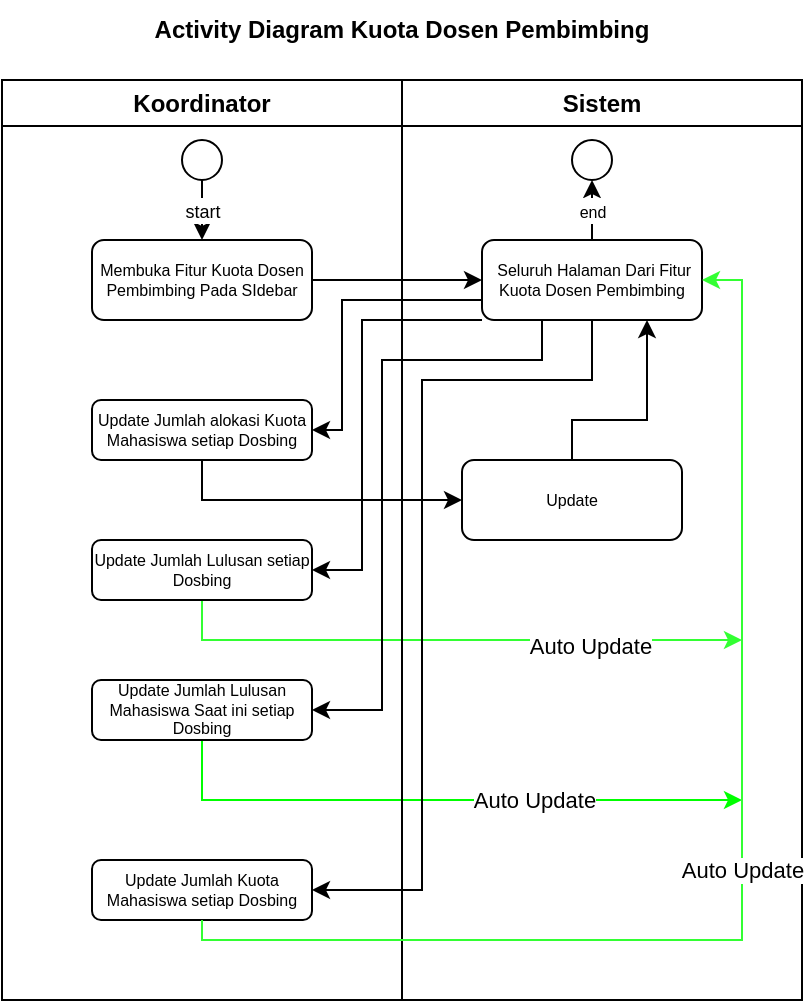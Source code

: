 <mxfile version="25.0.3">
  <diagram name="Page-1" id="aebvAJJ-pmm3XplQpBE-">
    <mxGraphModel dx="808" dy="464" grid="1" gridSize="10" guides="1" tooltips="1" connect="1" arrows="1" fold="1" page="1" pageScale="1" pageWidth="850" pageHeight="1100" math="0" shadow="0">
      <root>
        <mxCell id="0" />
        <mxCell id="1" parent="0" />
        <mxCell id="eZifbYopSV_gOOx9Nw91-69" value="Koordinator" style="swimlane;whiteSpace=wrap;html=1;" vertex="1" parent="1">
          <mxGeometry x="210" y="140" width="200" height="460" as="geometry" />
        </mxCell>
        <mxCell id="eZifbYopSV_gOOx9Nw91-70" value="&lt;font style=&quot;font-size: 9px;&quot;&gt;start&lt;/font&gt;" style="rounded=0;orthogonalLoop=1;jettySize=auto;html=1;" edge="1" parent="eZifbYopSV_gOOx9Nw91-69" source="eZifbYopSV_gOOx9Nw91-71" target="eZifbYopSV_gOOx9Nw91-72">
          <mxGeometry relative="1" as="geometry" />
        </mxCell>
        <mxCell id="eZifbYopSV_gOOx9Nw91-71" value="" style="ellipse;whiteSpace=wrap;html=1;aspect=fixed;" vertex="1" parent="eZifbYopSV_gOOx9Nw91-69">
          <mxGeometry x="90" y="30" width="20" height="20" as="geometry" />
        </mxCell>
        <mxCell id="eZifbYopSV_gOOx9Nw91-72" value="Membuka Fitur Kuota Dosen Pembimbing Pada SIdebar" style="rounded=1;whiteSpace=wrap;html=1;fontSize=8;" vertex="1" parent="eZifbYopSV_gOOx9Nw91-69">
          <mxGeometry x="45" y="80" width="110" height="40" as="geometry" />
        </mxCell>
        <mxCell id="eZifbYopSV_gOOx9Nw91-74" value="Update Jumlah alokasi Kuota Mahasiswa setiap Dosbing" style="rounded=1;whiteSpace=wrap;html=1;fontSize=8;" vertex="1" parent="eZifbYopSV_gOOx9Nw91-69">
          <mxGeometry x="45" y="160" width="110" height="30" as="geometry" />
        </mxCell>
        <mxCell id="eZifbYopSV_gOOx9Nw91-114" style="edgeStyle=orthogonalEdgeStyle;rounded=0;orthogonalLoop=1;jettySize=auto;html=1;fillColor=#60a917;strokeColor=#33FF33;" edge="1" parent="eZifbYopSV_gOOx9Nw91-69" source="eZifbYopSV_gOOx9Nw91-76">
          <mxGeometry relative="1" as="geometry">
            <mxPoint x="370" y="280" as="targetPoint" />
            <Array as="points">
              <mxPoint x="100" y="280" />
            </Array>
          </mxGeometry>
        </mxCell>
        <mxCell id="eZifbYopSV_gOOx9Nw91-116" value="Auto Update" style="edgeLabel;html=1;align=center;verticalAlign=middle;resizable=0;points=[];" vertex="1" connectable="0" parent="eZifbYopSV_gOOx9Nw91-114">
          <mxGeometry x="0.471" y="-3" relative="1" as="geometry">
            <mxPoint as="offset" />
          </mxGeometry>
        </mxCell>
        <mxCell id="eZifbYopSV_gOOx9Nw91-76" value="Update Jumlah Lulusan setiap Dosbing" style="rounded=1;whiteSpace=wrap;html=1;fontSize=8;" vertex="1" parent="eZifbYopSV_gOOx9Nw91-69">
          <mxGeometry x="45" y="230" width="110" height="30" as="geometry" />
        </mxCell>
        <mxCell id="eZifbYopSV_gOOx9Nw91-111" style="edgeStyle=orthogonalEdgeStyle;rounded=0;orthogonalLoop=1;jettySize=auto;html=1;fillColor=#008a00;strokeColor=#00ff00;" edge="1" parent="eZifbYopSV_gOOx9Nw91-69" source="eZifbYopSV_gOOx9Nw91-78">
          <mxGeometry relative="1" as="geometry">
            <mxPoint x="370" y="360" as="targetPoint" />
            <Array as="points">
              <mxPoint x="100" y="360" />
            </Array>
          </mxGeometry>
        </mxCell>
        <mxCell id="eZifbYopSV_gOOx9Nw91-117" value="Auto Update" style="edgeLabel;html=1;align=center;verticalAlign=middle;resizable=0;points=[];" vertex="1" connectable="0" parent="eZifbYopSV_gOOx9Nw91-111">
          <mxGeometry x="0.304" relative="1" as="geometry">
            <mxPoint as="offset" />
          </mxGeometry>
        </mxCell>
        <mxCell id="eZifbYopSV_gOOx9Nw91-78" value="Update Jumlah Lulusan Mahasiswa Saat ini setiap Dosbing" style="rounded=1;whiteSpace=wrap;html=1;fontSize=8;" vertex="1" parent="eZifbYopSV_gOOx9Nw91-69">
          <mxGeometry x="45" y="300" width="110" height="30" as="geometry" />
        </mxCell>
        <mxCell id="eZifbYopSV_gOOx9Nw91-100" value="Update Jumlah Kuota Mahasiswa setiap Dosbing" style="rounded=1;whiteSpace=wrap;html=1;fontSize=8;" vertex="1" parent="eZifbYopSV_gOOx9Nw91-69">
          <mxGeometry x="45" y="390" width="110" height="30" as="geometry" />
        </mxCell>
        <mxCell id="eZifbYopSV_gOOx9Nw91-80" value="Sistem" style="swimlane;whiteSpace=wrap;html=1;" vertex="1" parent="1">
          <mxGeometry x="410" y="140" width="200" height="460" as="geometry" />
        </mxCell>
        <mxCell id="eZifbYopSV_gOOx9Nw91-81" value="&lt;font style=&quot;font-size: 8px;&quot;&gt;end&lt;/font&gt;" style="edgeStyle=orthogonalEdgeStyle;rounded=0;orthogonalLoop=1;jettySize=auto;html=1;entryX=0.5;entryY=1;entryDx=0;entryDy=0;" edge="1" parent="eZifbYopSV_gOOx9Nw91-80" source="eZifbYopSV_gOOx9Nw91-82" target="eZifbYopSV_gOOx9Nw91-87">
          <mxGeometry relative="1" as="geometry" />
        </mxCell>
        <mxCell id="eZifbYopSV_gOOx9Nw91-82" value="&amp;nbsp;Seluruh Halaman Dari Fitur Kuota Dosen Pembimbing" style="rounded=1;whiteSpace=wrap;html=1;fontSize=8;" vertex="1" parent="eZifbYopSV_gOOx9Nw91-80">
          <mxGeometry x="40" y="80" width="110" height="40" as="geometry" />
        </mxCell>
        <mxCell id="eZifbYopSV_gOOx9Nw91-115" style="edgeStyle=orthogonalEdgeStyle;rounded=0;orthogonalLoop=1;jettySize=auto;html=1;entryX=0.75;entryY=1;entryDx=0;entryDy=0;" edge="1" parent="eZifbYopSV_gOOx9Nw91-80" source="eZifbYopSV_gOOx9Nw91-83" target="eZifbYopSV_gOOx9Nw91-82">
          <mxGeometry relative="1" as="geometry">
            <Array as="points">
              <mxPoint x="85" y="170" />
              <mxPoint x="123" y="170" />
            </Array>
          </mxGeometry>
        </mxCell>
        <mxCell id="eZifbYopSV_gOOx9Nw91-83" value="Update" style="rounded=1;whiteSpace=wrap;html=1;fontSize=8;" vertex="1" parent="eZifbYopSV_gOOx9Nw91-80">
          <mxGeometry x="30" y="190" width="110" height="40" as="geometry" />
        </mxCell>
        <mxCell id="eZifbYopSV_gOOx9Nw91-87" value="" style="ellipse;whiteSpace=wrap;html=1;aspect=fixed;" vertex="1" parent="eZifbYopSV_gOOx9Nw91-80">
          <mxGeometry x="85" y="30" width="20" height="20" as="geometry" />
        </mxCell>
        <mxCell id="eZifbYopSV_gOOx9Nw91-91" value="&lt;b&gt;Activity Diagram Kuota Dosen Pembimbing&lt;/b&gt;" style="text;html=1;align=center;verticalAlign=middle;whiteSpace=wrap;rounded=0;" vertex="1" parent="1">
          <mxGeometry x="280" y="100" width="260" height="30" as="geometry" />
        </mxCell>
        <mxCell id="eZifbYopSV_gOOx9Nw91-92" style="rounded=0;orthogonalLoop=1;jettySize=auto;html=1;entryX=0;entryY=0.5;entryDx=0;entryDy=0;" edge="1" parent="1" source="eZifbYopSV_gOOx9Nw91-72" target="eZifbYopSV_gOOx9Nw91-82">
          <mxGeometry relative="1" as="geometry" />
        </mxCell>
        <mxCell id="eZifbYopSV_gOOx9Nw91-93" style="rounded=0;orthogonalLoop=1;jettySize=auto;html=1;entryX=1;entryY=0.5;entryDx=0;entryDy=0;edgeStyle=orthogonalEdgeStyle;" edge="1" parent="1" source="eZifbYopSV_gOOx9Nw91-82" target="eZifbYopSV_gOOx9Nw91-74">
          <mxGeometry relative="1" as="geometry">
            <Array as="points">
              <mxPoint x="380" y="250" />
              <mxPoint x="380" y="315" />
            </Array>
          </mxGeometry>
        </mxCell>
        <mxCell id="eZifbYopSV_gOOx9Nw91-95" style="rounded=0;orthogonalLoop=1;jettySize=auto;html=1;entryX=1;entryY=0.5;entryDx=0;entryDy=0;edgeStyle=orthogonalEdgeStyle;" edge="1" parent="1" source="eZifbYopSV_gOOx9Nw91-82" target="eZifbYopSV_gOOx9Nw91-76">
          <mxGeometry relative="1" as="geometry">
            <Array as="points">
              <mxPoint x="390" y="260" />
              <mxPoint x="390" y="385" />
            </Array>
          </mxGeometry>
        </mxCell>
        <mxCell id="eZifbYopSV_gOOx9Nw91-96" style="rounded=0;orthogonalLoop=1;jettySize=auto;html=1;entryX=1;entryY=0.5;entryDx=0;entryDy=0;edgeStyle=orthogonalEdgeStyle;" edge="1" parent="1" source="eZifbYopSV_gOOx9Nw91-82" target="eZifbYopSV_gOOx9Nw91-78">
          <mxGeometry relative="1" as="geometry">
            <Array as="points">
              <mxPoint x="480" y="280" />
              <mxPoint x="400" y="280" />
              <mxPoint x="400" y="455" />
            </Array>
          </mxGeometry>
        </mxCell>
        <mxCell id="eZifbYopSV_gOOx9Nw91-103" style="edgeStyle=orthogonalEdgeStyle;rounded=0;orthogonalLoop=1;jettySize=auto;html=1;entryX=1;entryY=0.5;entryDx=0;entryDy=0;" edge="1" parent="1" source="eZifbYopSV_gOOx9Nw91-82" target="eZifbYopSV_gOOx9Nw91-100">
          <mxGeometry relative="1" as="geometry">
            <Array as="points">
              <mxPoint x="505" y="290" />
              <mxPoint x="420" y="290" />
              <mxPoint x="420" y="545" />
            </Array>
          </mxGeometry>
        </mxCell>
        <mxCell id="eZifbYopSV_gOOx9Nw91-107" value="Auto Update" style="edgeStyle=orthogonalEdgeStyle;rounded=0;orthogonalLoop=1;jettySize=auto;html=1;entryX=1;entryY=0.5;entryDx=0;entryDy=0;fillColor=#008a00;strokeColor=#33FF33;" edge="1" parent="1" source="eZifbYopSV_gOOx9Nw91-100" target="eZifbYopSV_gOOx9Nw91-82">
          <mxGeometry relative="1" as="geometry">
            <Array as="points">
              <mxPoint x="310" y="570" />
              <mxPoint x="580" y="570" />
              <mxPoint x="580" y="240" />
            </Array>
          </mxGeometry>
        </mxCell>
        <mxCell id="eZifbYopSV_gOOx9Nw91-112" style="edgeStyle=orthogonalEdgeStyle;rounded=0;orthogonalLoop=1;jettySize=auto;html=1;entryX=0;entryY=0.5;entryDx=0;entryDy=0;" edge="1" parent="1" source="eZifbYopSV_gOOx9Nw91-74" target="eZifbYopSV_gOOx9Nw91-83">
          <mxGeometry relative="1" as="geometry">
            <Array as="points">
              <mxPoint x="310" y="350" />
            </Array>
          </mxGeometry>
        </mxCell>
      </root>
    </mxGraphModel>
  </diagram>
</mxfile>
